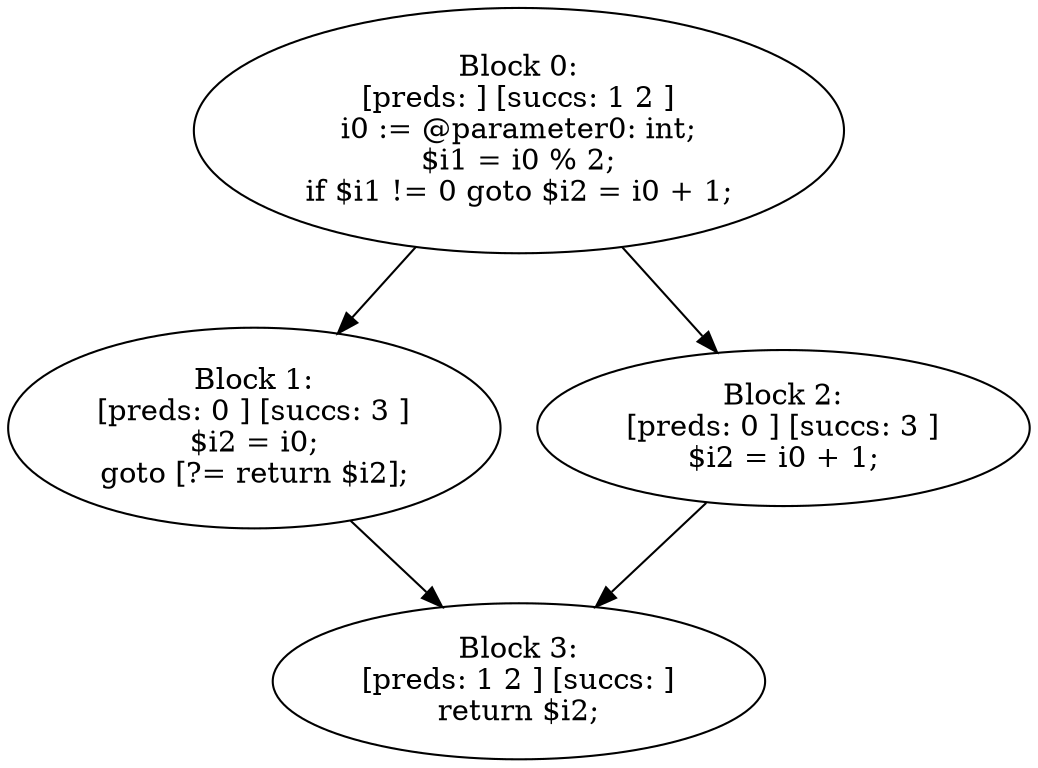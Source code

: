 digraph "unitGraph" {
    "Block 0:
[preds: ] [succs: 1 2 ]
i0 := @parameter0: int;
$i1 = i0 % 2;
if $i1 != 0 goto $i2 = i0 + 1;
"
    "Block 1:
[preds: 0 ] [succs: 3 ]
$i2 = i0;
goto [?= return $i2];
"
    "Block 2:
[preds: 0 ] [succs: 3 ]
$i2 = i0 + 1;
"
    "Block 3:
[preds: 1 2 ] [succs: ]
return $i2;
"
    "Block 0:
[preds: ] [succs: 1 2 ]
i0 := @parameter0: int;
$i1 = i0 % 2;
if $i1 != 0 goto $i2 = i0 + 1;
"->"Block 1:
[preds: 0 ] [succs: 3 ]
$i2 = i0;
goto [?= return $i2];
";
    "Block 0:
[preds: ] [succs: 1 2 ]
i0 := @parameter0: int;
$i1 = i0 % 2;
if $i1 != 0 goto $i2 = i0 + 1;
"->"Block 2:
[preds: 0 ] [succs: 3 ]
$i2 = i0 + 1;
";
    "Block 1:
[preds: 0 ] [succs: 3 ]
$i2 = i0;
goto [?= return $i2];
"->"Block 3:
[preds: 1 2 ] [succs: ]
return $i2;
";
    "Block 2:
[preds: 0 ] [succs: 3 ]
$i2 = i0 + 1;
"->"Block 3:
[preds: 1 2 ] [succs: ]
return $i2;
";
}
